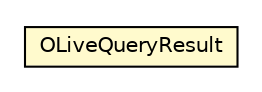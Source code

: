 #!/usr/local/bin/dot
#
# Class diagram 
# Generated by UMLGraph version R5_6-24-gf6e263 (http://www.umlgraph.org/)
#

digraph G {
	edge [fontname="Helvetica",fontsize=10,labelfontname="Helvetica",labelfontsize=10];
	node [fontname="Helvetica",fontsize=10,shape=plaintext];
	nodesep=0.25;
	ranksep=0.5;
	// com.orientechnologies.orient.client.remote.message.live.OLiveQueryResult
	c4226267 [label=<<table title="com.orientechnologies.orient.client.remote.message.live.OLiveQueryResult" border="0" cellborder="1" cellspacing="0" cellpadding="2" port="p" bgcolor="lemonChiffon" href="./OLiveQueryResult.html">
		<tr><td><table border="0" cellspacing="0" cellpadding="1">
<tr><td align="center" balign="center"> OLiveQueryResult </td></tr>
		</table></td></tr>
		</table>>, URL="./OLiveQueryResult.html", fontname="Helvetica", fontcolor="black", fontsize=10.0];
}

